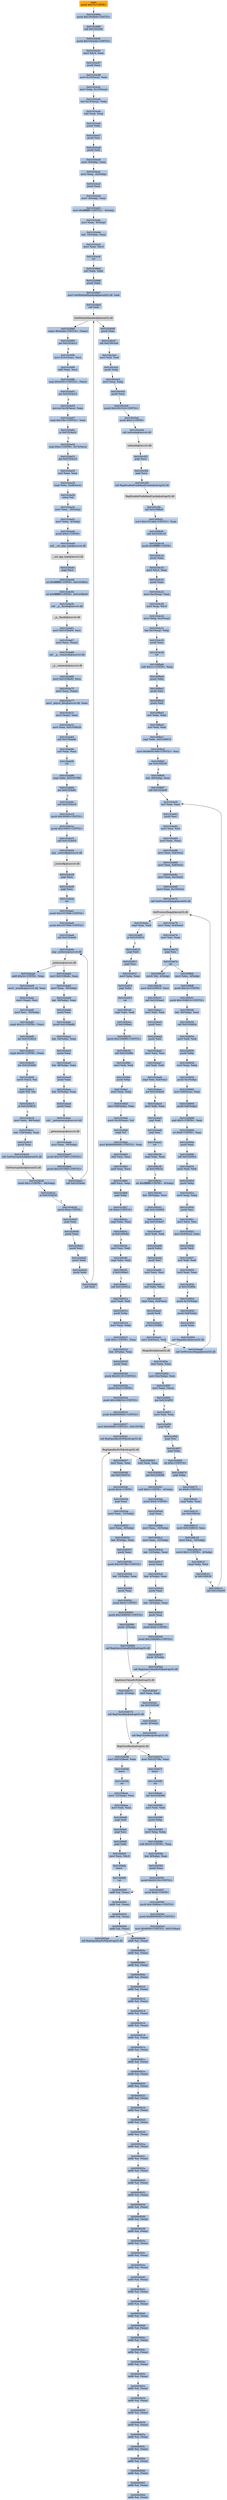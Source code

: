 digraph G {
node[shape=rectangle,style=filled,fillcolor=lightsteelblue,color=lightsteelblue]
bgcolor="transparent"
a0x010249d8pushl_0x70UINT8[label="start\npushl $0x70<UINT8>",color="lightgrey",fillcolor="orange"];
a0x010249dapushl_0x1005fe8UINT32[label="0x010249da\npushl $0x1005fe8<UINT32>"];
a0x010249dfcall_0x01024c8c[label="0x010249df\ncall 0x01024c8c"];
a0x01024c8cpushl_0x1024cdeUINT32[label="0x01024c8c\npushl $0x1024cde<UINT32>"];
a0x01024c91movl_fs_0_eax[label="0x01024c91\nmovl %fs:0, %eax"];
a0x01024c97pushl_eax[label="0x01024c97\npushl %eax"];
a0x01024c98movl_0x10esp__eax[label="0x01024c98\nmovl 0x10(%esp), %eax"];
a0x01024c9cmovl_ebp_0x10esp_[label="0x01024c9c\nmovl %ebp, 0x10(%esp)"];
a0x01024ca0leal_0x10esp__ebp[label="0x01024ca0\nleal 0x10(%esp), %ebp"];
a0x01024ca4subl_eax_esp[label="0x01024ca4\nsubl %eax, %esp"];
a0x01024ca6pushl_ebx[label="0x01024ca6\npushl %ebx"];
a0x01024ca7pushl_esi[label="0x01024ca7\npushl %esi"];
a0x01024ca8pushl_edi[label="0x01024ca8\npushl %edi"];
a0x01024ca9movl__8ebp__eax[label="0x01024ca9\nmovl -8(%ebp), %eax"];
a0x01024cacmovl_esp__24ebp_[label="0x01024cac\nmovl %esp, -24(%ebp)"];
a0x01024cafpushl_eax[label="0x01024caf\npushl %eax"];
a0x01024cb0movl__4ebp__eax[label="0x01024cb0\nmovl -4(%ebp), %eax"];
a0x01024cb3movl_0xffffffffUINT32__4ebp_[label="0x01024cb3\nmovl $0xffffffff<UINT32>, -4(%ebp)"];
a0x01024cbamovl_eax__8ebp_[label="0x01024cba\nmovl %eax, -8(%ebp)"];
a0x01024cbdleal__16ebp__eax[label="0x01024cbd\nleal -16(%ebp), %eax"];
a0x01024cc0movl_eax_fs_0[label="0x01024cc0\nmovl %eax, %fs:0"];
a0x01024cc6ret[label="0x01024cc6\nret"];
a0x010249e4xorl_ebx_ebx[label="0x010249e4\nxorl %ebx, %ebx"];
a0x010249e6pushl_ebx[label="0x010249e6\npushl %ebx"];
a0x010249e7movl_GetModuleHandleA_kernel32_dll_edi[label="0x010249e7\nmovl GetModuleHandleA@kernel32.dll, %edi"];
a0x010249edcall_edi[label="0x010249ed\ncall %edi"];
GetModuleHandleA_kernel32_dll[label="GetModuleHandleA@kernel32.dll",color="lightgrey",fillcolor="lightgrey"];
a0x010249efcmpw_0x5a4dUINT16_eax_[label="0x010249ef\ncmpw $0x5a4d<UINT16>, (%eax)"];
a0x010249f4jne_0x01024a15[label="0x010249f4\njne 0x01024a15"];
a0x010249f6movl_0x3ceax__ecx[label="0x010249f6\nmovl 0x3c(%eax), %ecx"];
a0x010249f9addl_eax_ecx[label="0x010249f9\naddl %eax, %ecx"];
a0x010249fbcmpl_0x4550UINT32_ecx_[label="0x010249fb\ncmpl $0x4550<UINT32>, (%ecx)"];
a0x01024a01jne_0x01024a15[label="0x01024a01\njne 0x01024a15"];
a0x01024a03movzwl_0x18ecx__eax[label="0x01024a03\nmovzwl 0x18(%ecx), %eax"];
a0x01024a07cmpl_0x10bUINT32_eax[label="0x01024a07\ncmpl $0x10b<UINT32>, %eax"];
a0x01024a0cje_0x01024a2d[label="0x01024a0c\nje 0x01024a2d"];
a0x01024a2dcmpl_0xeUINT8_0x74ecx_[label="0x01024a2d\ncmpl $0xe<UINT8>, 0x74(%ecx)"];
a0x01024a31jbe_0x01024a15[label="0x01024a31\njbe 0x01024a15"];
a0x01024a33xorl_eax_eax[label="0x01024a33\nxorl %eax, %eax"];
a0x01024a35cmpl_ebx_0xe8ecx_[label="0x01024a35\ncmpl %ebx, 0xe8(%ecx)"];
a0x01024a3bsetne_al[label="0x01024a3b\nsetne %al"];
a0x01024a3emovl_eax__28ebp_[label="0x01024a3e\nmovl %eax, -28(%ebp)"];
a0x01024a41movl_ebx__4ebp_[label="0x01024a41\nmovl %ebx, -4(%ebp)"];
a0x01024a44pushl_0x2UINT8[label="0x01024a44\npushl $0x2<UINT8>"];
a0x01024a46call___set_app_type_msvcrt_dll[label="0x01024a46\ncall __set_app_type@msvcrt.dll"];
a__set_app_type_msvcrt_dll[label="__set_app_type@msvcrt.dll",color="lightgrey",fillcolor="lightgrey"];
a0x01024a4cpopl_ecx[label="0x01024a4c\npopl %ecx"];
a0x01024a4dorl_0xffffffffUINT8_0x01038b2c[label="0x01024a4d\norl $0xffffffff<UINT8>, 0x01038b2c"];
a0x01024a54orl_0xffffffffUINT8_0x01038b30[label="0x01024a54\norl $0xffffffff<UINT8>, 0x01038b30"];
a0x01024a5bcall___p__fmode_msvcrt_dll[label="0x01024a5b\ncall __p__fmode@msvcrt.dll"];
a__p__fmode_msvcrt_dll[label="__p__fmode@msvcrt.dll",color="lightgrey",fillcolor="lightgrey"];
a0x01024a61movl_0x01038a94_ecx[label="0x01024a61\nmovl 0x01038a94, %ecx"];
a0x01024a67movl_ecx_eax_[label="0x01024a67\nmovl %ecx, (%eax)"];
a0x01024a69call___p__commode_msvcrt_dll[label="0x01024a69\ncall __p__commode@msvcrt.dll"];
a__p__commode_msvcrt_dll[label="__p__commode@msvcrt.dll",color="lightgrey",fillcolor="lightgrey"];
a0x01024a6fmovl_0x01038a90_ecx[label="0x01024a6f\nmovl 0x01038a90, %ecx"];
a0x01024a75movl_ecx_eax_[label="0x01024a75\nmovl %ecx, (%eax)"];
a0x01024a77movl__adjust_fdiv_msvcrt_dll_eax[label="0x01024a77\nmovl _adjust_fdiv@msvcrt.dll, %eax"];
a0x01024a7cmovl_eax__eax[label="0x01024a7c\nmovl (%eax), %eax"];
a0x01024a7emovl_eax_0x01038b28[label="0x01024a7e\nmovl %eax, 0x01038b28"];
a0x01024a83call_0x0100ab8e[label="0x01024a83\ncall 0x0100ab8e"];
a0x0100ab8exorl_eax_eax[label="0x0100ab8e\nxorl %eax, %eax"];
a0x0100ab90ret[label="0x0100ab90\nret"];
a0x01024a88cmpl_ebx_0x01037f80[label="0x01024a88\ncmpl %ebx, 0x01037f80"];
a0x01024a8ejne_0x01024a9c[label="0x01024a8e\njne 0x01024a9c"];
a0x01024a9ccall_0x01024e19[label="0x01024a9c\ncall 0x01024e19"];
a0x01024e19pushl_0x30000UINT32[label="0x01024e19\npushl $0x30000<UINT32>"];
a0x01024e1epushl_0x10000UINT32[label="0x01024e1e\npushl $0x10000<UINT32>"];
a0x01024e23call_0x01024e54[label="0x01024e23\ncall 0x01024e54"];
a0x01024e54jmp__controlfp_msvcrt_dll[label="0x01024e54\njmp _controlfp@msvcrt.dll"];
a_controlfp_msvcrt_dll[label="_controlfp@msvcrt.dll",color="lightgrey",fillcolor="lightgrey"];
a0x01024e28popl_ecx[label="0x01024e28\npopl %ecx"];
a0x01024e29popl_ecx[label="0x01024e29\npopl %ecx"];
a0x01024e2aret[label="0x01024e2a\nret"];
a0x01024aa1pushl_0x1037068UINT32[label="0x01024aa1\npushl $0x1037068<UINT32>"];
a0x01024aa6pushl_0x1037064UINT32[label="0x01024aa6\npushl $0x1037064<UINT32>"];
a0x01024aabcall_0x01024e0e[label="0x01024aab\ncall 0x01024e0e"];
a0x01024e0ejmp__initterm_msvcrt_dll[label="0x01024e0e\njmp _initterm@msvcrt.dll"];
a_initterm_msvcrt_dll[label="_initterm@msvcrt.dll",color="lightgrey",fillcolor="lightgrey"];
a0x01024ab0movl_0x01038a8c_eax[label="0x01024ab0\nmovl 0x01038a8c, %eax"];
a0x01024ab5movl_eax__36ebp_[label="0x01024ab5\nmovl %eax, -36(%ebp)"];
a0x01024ab8leal__36ebp__eax[label="0x01024ab8\nleal -36(%ebp), %eax"];
a0x01024abbpushl_eax[label="0x01024abb\npushl %eax"];
a0x01024abcpushl_0x01038a88[label="0x01024abc\npushl 0x01038a88"];
a0x01024ac2leal__44ebp__eax[label="0x01024ac2\nleal -44(%ebp), %eax"];
a0x01024ac5pushl_eax[label="0x01024ac5\npushl %eax"];
a0x01024ac6leal__48ebp__eax[label="0x01024ac6\nleal -48(%ebp), %eax"];
a0x01024ac9pushl_eax[label="0x01024ac9\npushl %eax"];
a0x01024acaleal__52ebp__eax[label="0x01024aca\nleal -52(%ebp), %eax"];
a0x01024acdpushl_eax[label="0x01024acd\npushl %eax"];
a0x01024acecall___getmainargs_msvcrt_dll[label="0x01024ace\ncall __getmainargs@msvcrt.dll"];
a__getmainargs_msvcrt_dll[label="__getmainargs@msvcrt.dll",color="lightgrey",fillcolor="lightgrey"];
a0x01024ad4movl_eax__56ebp_[label="0x01024ad4\nmovl %eax, -56(%ebp)"];
a0x01024ad7pushl_0x1037060UINT32[label="0x01024ad7\npushl $0x1037060<UINT32>"];
a0x01024adcpushl_0x1037000UINT32[label="0x01024adc\npushl $0x1037000<UINT32>"];
a0x01024ae1call_0x01024e0e[label="0x01024ae1\ncall 0x01024e0e"];
a0x01024ae6addl_0x24UINT8_esp[label="0x01024ae6\naddl $0x24<UINT8>, %esp"];
a0x01024ae9movl__acmdln_msvcrt_dll_eax[label="0x01024ae9\nmovl _acmdln@msvcrt.dll, %eax"];
a0x01024aeemovl_eax__esi[label="0x01024aee\nmovl (%eax), %esi"];
a0x01024af0movl_esi__32ebp_[label="0x01024af0\nmovl %esi, -32(%ebp)"];
a0x01024af3cmpb_0x22UINT8_esi_[label="0x01024af3\ncmpb $0x22<UINT8>, (%esi)"];
a0x01024af6jne_0x01024b32[label="0x01024af6\njne 0x01024b32"];
a0x01024b32cmpb_0x20UINT8_esi_[label="0x01024b32\ncmpb $0x20<UINT8>, (%esi)"];
a0x01024b35jbe_0x01024b0f[label="0x01024b35\njbe 0x01024b0f"];
a0x01024b0fmovb_esi__al[label="0x01024b0f\nmovb (%esi), %al"];
a0x01024b11cmpb_bl_al[label="0x01024b11\ncmpb %bl, %al"];
a0x01024b13je_0x01024b19[label="0x01024b13\nje 0x01024b19"];
a0x01024b19movl_ebx__84ebp_[label="0x01024b19\nmovl %ebx, -84(%ebp)"];
a0x01024b1cleal__128ebp__eax[label="0x01024b1c\nleal -128(%ebp), %eax"];
a0x01024b1fpushl_eax[label="0x01024b1f\npushl %eax"];
a0x01024b20call_GetStartupInfoA_kernel32_dll[label="0x01024b20\ncall GetStartupInfoA@kernel32.dll"];
GetStartupInfoA_kernel32_dll[label="GetStartupInfoA@kernel32.dll",color="lightgrey",fillcolor="lightgrey"];
a0x01024b26testb_0x1UINT8__84ebp_[label="0x01024b26\ntestb $0x1<UINT8>, -84(%ebp)"];
a0x01024b2aje_0x01024b3d[label="0x01024b2a\nje 0x01024b3d"];
a0x01024b3dpushl_0xaUINT8[label="0x01024b3d\npushl $0xa<UINT8>"];
a0x01024b3fpopl_eax[label="0x01024b3f\npopl %eax"];
a0x01024b40pushl_eax[label="0x01024b40\npushl %eax"];
a0x01024b41pushl_esi[label="0x01024b41\npushl %esi"];
a0x01024b42pushl_ebx[label="0x01024b42\npushl %ebx"];
a0x01024b43pushl_ebx[label="0x01024b43\npushl %ebx"];
a0x01024b44call_edi[label="0x01024b44\ncall %edi"];
a0x01024b46pushl_eax[label="0x01024b46\npushl %eax"];
a0x01024b47call_0x0100c5e0[label="0x01024b47\ncall 0x0100c5e0"];
a0x0100c5e0movl_edi_edi[label="0x0100c5e0\nmovl %edi, %edi"];
a0x0100c5e2pushl_ebp[label="0x0100c5e2\npushl %ebp"];
a0x0100c5e3movl_esp_ebp[label="0x0100c5e3\nmovl %esp, %ebp"];
a0x0100c5e5pushl_ecx[label="0x0100c5e5\npushl %ecx"];
a0x0100c5e6pushl_0x1001510UINT32[label="0x0100c5e6\npushl $0x1001510<UINT32>"];
a0x0100c5ebpushl_0x2UINT8[label="0x0100c5eb\npushl $0x2<UINT8>"];
a0x0100c5edcall_setlocale_msvcrt_dll[label="0x0100c5ed\ncall setlocale@msvcrt.dll"];
setlocale_msvcrt_dll[label="setlocale@msvcrt.dll",color="lightgrey",fillcolor="lightgrey"];
a0x0100c5f3popl_ecx[label="0x0100c5f3\npopl %ecx"];
a0x0100c5f4popl_ecx[label="0x0100c5f4\npopl %ecx"];
a0x0100c5f5call_RegDisablePredefinedCache_advapi32_dll[label="0x0100c5f5\ncall RegDisablePredefinedCache@advapi32.dll"];
RegDisablePredefinedCache_advapi32_dll[label="RegDisablePredefinedCache@advapi32.dll",color="lightgrey",fillcolor="lightgrey"];
a0x0100c5fbcall_0x0100fbd3[label="0x0100c5fb\ncall 0x0100fbd3"];
a0x0100fbd3movl_0x1031ab8UINT32_eax[label="0x0100fbd3\nmovl $0x1031ab8<UINT32>, %eax"];
a0x0100fbd8call_0x01024c18[label="0x0100fbd8\ncall 0x01024c18"];
a0x01024c18pushl_0xffffffffUINT8[label="0x01024c18\npushl $0xffffffff<UINT8>"];
a0x01024c1apushl_eax[label="0x01024c1a\npushl %eax"];
a0x01024c1bmovl_fs_0_eax[label="0x01024c1b\nmovl %fs:0, %eax"];
a0x01024c21pushl_eax[label="0x01024c21\npushl %eax"];
a0x01024c22movl_0xcesp__eax[label="0x01024c22\nmovl 0xc(%esp), %eax"];
a0x01024c26movl_esp_fs_0[label="0x01024c26\nmovl %esp, %fs:0"];
a0x01024c2dmovl_ebp_0xcesp_[label="0x01024c2d\nmovl %ebp, 0xc(%esp)"];
a0x01024c31leal_0xcesp__ebp[label="0x01024c31\nleal 0xc(%esp), %ebp"];
a0x01024c35pushl_eax[label="0x01024c35\npushl %eax"];
a0x01024c36ret[label="0x01024c36\nret"];
a0x0100fbddsubl_0x1cUINT8_esp[label="0x0100fbdd\nsubl $0x1c<UINT8>, %esp"];
a0x0100fbe0pushl_ebx[label="0x0100fbe0\npushl %ebx"];
a0x0100fbe1pushl_esi[label="0x0100fbe1\npushl %esi"];
a0x0100fbe2pushl_edi[label="0x0100fbe2\npushl %edi"];
a0x0100fbe3xorl_ebx_ebx[label="0x0100fbe3\nxorl %ebx, %ebx"];
a0x0100fbe5xorl_edi_edi[label="0x0100fbe5\nxorl %edi, %edi"];
a0x0100fbe7cmpl_ebx_0x01038910[label="0x0100fbe7\ncmpl %ebx, 0x01038910"];
a0x0100fbedmovl_0x80041006UINT32_esi[label="0x0100fbed\nmovl $0x80041006<UINT32>, %esi"];
a0x0100fbf2jne_0x0100fc50[label="0x0100fbf2\njne 0x0100fc50"];
a0x0100fbf4leal__40ebp__ecx[label="0x0100fbf4\nleal -40(%ebp), %ecx"];
a0x0100fbf7call_0x01024e5f[label="0x0100fbf7\ncall 0x01024e5f"];
a0x01024e5fxorl_eax_eax[label="0x01024e5f\nxorl %eax, %eax"];
a0x01024e61pushl_esi[label="0x01024e61\npushl %esi"];
a0x01024e62movl_ecx_esi[label="0x01024e62\nmovl %ecx, %esi"];
a0x01024e64movl_eax_esi_[label="0x01024e64\nmovl %eax, (%esi)"];
a0x01024e66movl_eax_0x4esi_[label="0x01024e66\nmovl %eax, 0x4(%esi)"];
a0x01024e69movl_eax_0x8esi_[label="0x01024e69\nmovl %eax, 0x8(%esi)"];
a0x01024e6cmovl_eax_0xcesi_[label="0x01024e6c\nmovl %eax, 0xc(%esi)"];
a0x01024e6fmovl_eax_0x10esi_[label="0x01024e6f\nmovl %eax, 0x10(%esi)"];
a0x01024e72call_GetProcessHeap_kernel32_dll[label="0x01024e72\ncall GetProcessHeap@kernel32.dll"];
GetProcessHeap_kernel32_dll[label="GetProcessHeap@kernel32.dll",color="lightgrey",fillcolor="lightgrey"];
a0x01024e78movl_eax_0x4esi_[label="0x01024e78\nmovl %eax, 0x4(%esi)"];
a0x01024e7bmovl_esi_eax[label="0x01024e7b\nmovl %esi, %eax"];
a0x01024e7dpopl_esi[label="0x01024e7d\npopl %esi"];
a0x01024e7eret[label="0x01024e7e\nret"];
a0x0100fbfcmovl_ebx__4ebp_[label="0x0100fbfc\nmovl %ebx, -4(%ebp)"];
a0x0100fbffpushl_0x14UINT8[label="0x0100fbff\npushl $0x14<UINT8>"];
a0x0100fc01pushl_0x1038910UINT32[label="0x0100fc01\npushl $0x1038910<UINT32>"];
a0x0100fc06leal__40ebp__ecx[label="0x0100fc06\nleal -40(%ebp), %ecx"];
a0x0100fc09call_0x0102665a[label="0x0100fc09\ncall 0x0102665a"];
a0x0102665amovl_edi_edi[label="0x0102665a\nmovl %edi, %edi"];
a0x0102665cpushl_ebp[label="0x0102665c\npushl %ebp"];
a0x0102665dmovl_esp_ebp[label="0x0102665d\nmovl %esp, %ebp"];
a0x0102665fpushl_0xcebp_[label="0x0102665f\npushl 0xc(%ebp)"];
a0x01026662movl_0x8ecx__eax[label="0x01026662\nmovl 0x8(%ecx), %eax"];
a0x01026665pushl_0x8ebp_[label="0x01026665\npushl 0x8(%ebp)"];
a0x01026668andl_0x5UINT8_eax[label="0x01026668\nandl $0x5<UINT8>, %eax"];
a0x0102666borl_0x8UINT8_eax[label="0x0102666b\norl $0x8<UINT8>, %eax"];
a0x0102666epushl_eax[label="0x0102666e\npushl %eax"];
a0x0102666fcall_0x01024f1b[label="0x0102666f\ncall 0x01024f1b"];
a0x01024f1bmovl_edi_edi[label="0x01024f1b\nmovl %edi, %edi"];
a0x01024f1dpushl_ebp[label="0x01024f1d\npushl %ebp"];
a0x01024f1emovl_esp_ebp[label="0x01024f1e\nmovl %esp, %ebp"];
a0x01024f20pushl_esi[label="0x01024f20\npushl %esi"];
a0x01024f21movl_ecx_esi[label="0x01024f21\nmovl %ecx, %esi"];
a0x01024f23movl_0x4esi__eax[label="0x01024f23\nmovl 0x4(%esi), %eax"];
a0x01024f26pushl_edi[label="0x01024f26\npushl %edi"];
a0x01024f27xorl_edi_edi[label="0x01024f27\nxorl %edi, %edi"];
a0x01024f29testl_eax_eax[label="0x01024f29\ntestl %eax, %eax"];
a0x01024f2bje_0x01024f4e[label="0x01024f2b\nje 0x01024f4e"];
a0x01024f2dpushl_0x10ebp_[label="0x01024f2d\npushl 0x10(%ebp)"];
a0x01024f30pushl_0x8ebp_[label="0x01024f30\npushl 0x8(%ebp)"];
a0x01024f33pushl_eax[label="0x01024f33\npushl %eax"];
a0x01024f34call_HeapAlloc_kernel32_dll[label="0x01024f34\ncall HeapAlloc@kernel32.dll"];
HeapAlloc_kernel32_dll[label="HeapAlloc@kernel32.dll",color="lightgrey",fillcolor="lightgrey"];
a0x01024f3atestl_eax_eax[label="0x01024f3a\ntestl %eax, %eax"];
a0x01024f3cmovl_0xcebp__ecx[label="0x01024f3c\nmovl 0xc(%ebp), %ecx"];
a0x01024f3fmovl_eax_ecx_[label="0x01024f3f\nmovl %eax, (%ecx)"];
a0x01024f41jne_0x01024f53[label="0x01024f41\njne 0x01024f53"];
a0x01024f53movl_edi_eax[label="0x01024f53\nmovl %edi, %eax"];
a0x01024f55popl_edi[label="0x01024f55\npopl %edi"];
a0x01024f56popl_esi[label="0x01024f56\npopl %esi"];
a0x01024f57popl_ebp[label="0x01024f57\npopl %ebp"];
a0x01024f58ret_0xcUINT16[label="0x01024f58\nret $0xc<UINT16>"];
a0x01026674popl_ebp[label="0x01026674\npopl %ebp"];
a0x01026675ret_0x8UINT16[label="0x01026675\nret $0x8<UINT16>"];
a0x0100fc0ecmpl_ebx_eax[label="0x0100fc0e\ncmpl %ebx, %eax"];
a0x0100fc10jne_0x0100fc3a[label="0x0100fc10\njne 0x0100fc3a"];
a0x0100fc12movl_0x01038910_ecx[label="0x0100fc12\nmovl 0x01038910, %ecx"];
a0x0100fc18movl_ecx__16ebp_[label="0x0100fc18\nmovl %ecx, -16(%ebp)"];
a0x0100fc1bmovb_0x1UINT8__4ebp_[label="0x0100fc1b\nmovb $0x1<UINT8>, -4(%ebp)"];
a0x0100fc1fcmpl_ebx_ecx[label="0x0100fc1f\ncmpl %ebx, %ecx"];
a0x0100fc21je_0x0100fc28[label="0x0100fc21\nje 0x0100fc28"];
a0x0100fc23call_0x01024e5f[label="0x0100fc23\ncall 0x01024e5f"];
a0x0100fc28movb_bl__4ebp_[label="0x0100fc28\nmovb %bl, -4(%ebp)"];
a0x0100fc2bmovl_0x01038910_ecx[label="0x0100fc2b\nmovl 0x01038910, %ecx"];
a0x0100fc31call_0x01024ea1[label="0x0100fc31\ncall 0x01024ea1"];
a0x01024ea1movl_edi_edi[label="0x01024ea1\nmovl %edi, %edi"];
a0x01024ea3pushl_esi[label="0x01024ea3\npushl %esi"];
a0x01024ea4pushl_edi[label="0x01024ea4\npushl %edi"];
a0x01024ea5movl_ecx_esi[label="0x01024ea5\nmovl %ecx, %esi"];
a0x01024ea7xorl_edi_edi[label="0x01024ea7\nxorl %edi, %edi"];
a0x01024ea9cmpl_edi_0x4esi_[label="0x01024ea9\ncmpl %edi, 0x4(%esi)"];
a0x01024eacjne_0x01024ecd[label="0x01024eac\njne 0x01024ecd"];
a0x01024ecdmovl_edi_eax[label="0x01024ecd\nmovl %edi, %eax"];
a0x01024ecfpopl_edi[label="0x01024ecf\npopl %edi"];
a0x01024ed0popl_esi[label="0x01024ed0\npopl %esi"];
a0x01024ed1ret[label="0x01024ed1\nret"];
a0x0100fc36cmpl_ebx_eax[label="0x0100fc36\ncmpl %ebx, %eax"];
a0x0100fc38je_0x0100fc3c[label="0x0100fc38\nje 0x0100fc3c"];
a0x0100fc3corl_0xffffffffUINT8__4ebp_[label="0x0100fc3c\norl $0xffffffff<UINT8>, -4(%ebp)"];
a0x0100fc40leal__40ebp__ecx[label="0x0100fc40\nleal -40(%ebp), %ecx"];
a0x0100fc43call_0x01026650[label="0x0100fc43\ncall 0x01026650"];
a0x01026650jmp_0x01024ed7[label="0x01026650\njmp 0x01024ed7"];
a0x01024ed7movl_edi_edi[label="0x01024ed7\nmovl %edi, %edi"];
a0x01024ed9pushl_ebx[label="0x01024ed9\npushl %ebx"];
a0x01024edapushl_esi[label="0x01024eda\npushl %esi"];
a0x01024edbmovl_ecx_esi[label="0x01024edb\nmovl %ecx, %esi"];
a0x01024eddxorl_ebx_ebx[label="0x01024edd\nxorl %ebx, %ebx"];
a0x01024edfcmpl_ebx_0x4esi_[label="0x01024edf\ncmpl %ebx, 0x4(%esi)"];
a0x01024ee2pushl_edi[label="0x01024ee2\npushl %edi"];
a0x01024ee3je_0x01024f0b[label="0x01024ee3\nje 0x01024f0b"];
a0x01024ee5movl_0x4esi__edi[label="0x01024ee5\nmovl 0x4(%esi), %edi"];
a0x01024ee8call_GetProcessHeap_kernel32_dll[label="0x01024ee8\ncall GetProcessHeap@kernel32.dll"];
a0x01024eeecmpl_eax_edi[label="0x01024eee\ncmpl %eax, %edi"];
a0x01024ef0je_0x01024f10[label="0x01024ef0\nje 0x01024f10"];
a0x01024f10popl_edi[label="0x01024f10\npopl %edi"];
a0x01024f11popl_esi[label="0x01024f11\npopl %esi"];
a0x01024f12movl_ebx_eax[label="0x01024f12\nmovl %ebx, %eax"];
a0x01024f14popl_ebx[label="0x01024f14\npopl %ebx"];
a0x01024f15ret[label="0x01024f15\nret"];
a0x0100fc48cmpl_ebx_edi[label="0x0100fc48\ncmpl %ebx, %edi"];
a0x0100fc4ajl_0x0100fee1[label="0x0100fc4a\njl 0x0100fee1"];
a0x0100fc50pushl_0x10389f0UINT32[label="0x0100fc50\npushl $0x10389f0<UINT32>"];
a0x0100fc55call_0x01024f9e[label="0x0100fc55\ncall 0x01024f9e"];
a0x01024f9emovl_edi_edi[label="0x01024f9e\nmovl %edi, %edi"];
a0x01024fa0pushl_ebp[label="0x01024fa0\npushl %ebp"];
a0x01024fa1movl_esp_ebp[label="0x01024fa1\nmovl %esp, %ebp"];
a0x01024fa3movl_0x8ebp__eax[label="0x01024fa3\nmovl 0x8(%ebp), %eax"];
a0x01024fa6movb_0x18eax__cl[label="0x01024fa6\nmovb 0x18(%eax), %cl"];
a0x01024fa9negb_cl[label="0x01024fa9\nnegb %cl"];
a0x01024fabmovl_0x80000000UINT32_eax[label="0x01024fab\nmovl $0x80000000<UINT32>, %eax"];
a0x01024fb0sbbl_ecx_ecx[label="0x01024fb0\nsbbl %ecx, %ecx"];
a0x01024fb2andl_eax_ecx[label="0x01024fb2\nandl %eax, %ecx"];
a0x01024fb4addl_ecx_eax[label="0x01024fb4\naddl %ecx, %eax"];
a0x01024fb6popl_ebp[label="0x01024fb6\npopl %ebp"];
a0x01024fb7ret_0x4UINT16[label="0x01024fb7\nret $0x4<UINT16>"];
a0x0100fc5acmpl_ebx_eax[label="0x0100fc5a\ncmpl %ebx, %eax"];
a0x0100fc5cje_0x0100fc60[label="0x0100fc5c\nje 0x0100fc60"];
a0x0100fc5emovl_esi_edi[label="0x0100fc5e\nmovl %esi, %edi"];
a0x0100fc60cmpl_ebx_edi[label="0x0100fc60\ncmpl %ebx, %edi"];
a0x0100fc62jl_0x0100fee1[label="0x0100fc62\njl 0x0100fee1"];
a0x0100fee1call_0x0102651a[label="0x0100fee1\ncall 0x0102651a"];
a0x0102651amovl_edi_edi[label="0x0102651a\nmovl %edi, %edi"];
a0x0102651cpushl_ebp[label="0x0102651c\npushl %ebp"];
a0x0102651dmovl_esp_ebp[label="0x0102651d\nmovl %esp, %ebp"];
a0x0102651fsubl_0xcUINT8_esp[label="0x0102651f\nsubl $0xc<UINT8>, %esp"];
a0x01026522leal__4ebp__eax[label="0x01026522\nleal -4(%ebp), %eax"];
a0x01026525pushl_eax[label="0x01026525\npushl %eax"];
a0x01026526pushl_0x20119UINT32[label="0x01026526\npushl $0x20119<UINT32>"];
a0x0102652bpushl_0x0UINT8[label="0x0102652b\npushl $0x0<UINT8>"];
a0x0102652dpushl_0x1006014UINT32[label="0x0102652d\npushl $0x1006014<UINT32>"];
a0x01026532pushl_0x80000002UINT32[label="0x01026532\npushl $0x80000002<UINT32>"];
a0x01026537movl_0x40000UINT32_0x01037f8c[label="0x01026537\nmovl $0x40000<UINT32>, 0x01037f8c"];
a0x01026541call_RegOpenKeyExW_advapi32_dll[label="0x01026541\ncall RegOpenKeyExW@advapi32.dll"];
RegOpenKeyExW_advapi32_dll[label="RegOpenKeyExW@advapi32.dll",color="lightgrey",fillcolor="lightgrey"];
a0x01026547testl_eax_eax[label="0x01026547\ntestl %eax, %eax"];
a0x01026549jne_0x0102657a[label="0x01026549\njne 0x0102657a"];
a0x0102654bpushl_0x4UINT8[label="0x0102654b\npushl $0x4<UINT8>"];
a0x0102654dpopl_eax[label="0x0102654d\npopl %eax"];
a0x0102654emovl_eax__12ebp_[label="0x0102654e\nmovl %eax, -12(%ebp)"];
a0x01026551movl_eax__8ebp_[label="0x01026551\nmovl %eax, -8(%ebp)"];
a0x01026554leal__8ebp__eax[label="0x01026554\nleal -8(%ebp), %eax"];
a0x01026557pushl_eax[label="0x01026557\npushl %eax"];
a0x01026558pushl_0x1037f8cUINT32[label="0x01026558\npushl $0x1037f8c<UINT32>"];
a0x0102655dleal__12ebp__eax[label="0x0102655d\nleal -12(%ebp), %eax"];
a0x01026560pushl_eax[label="0x01026560\npushl %eax"];
a0x01026561pushl_0x0UINT8[label="0x01026561\npushl $0x0<UINT8>"];
a0x01026563pushl_0x1006050UINT32[label="0x01026563\npushl $0x1006050<UINT32>"];
a0x01026568pushl__4ebp_[label="0x01026568\npushl -4(%ebp)"];
a0x0102656bcall_RegQueryValueExW_advapi32_dll[label="0x0102656b\ncall RegQueryValueExW@advapi32.dll"];
RegQueryValueExW_advapi32_dll[label="RegQueryValueExW@advapi32.dll",color="lightgrey",fillcolor="lightgrey"];
a0x01026571pushl__4ebp_[label="0x01026571\npushl -4(%ebp)"];
a0x01026574call_RegCloseKey_advapi32_dll[label="0x01026574\ncall RegCloseKey@advapi32.dll"];
RegCloseKey_advapi32_dll[label="RegCloseKey@advapi32.dll",color="lightgrey",fillcolor="lightgrey"];
a0x0102657amovl_0x01037f8c_eax[label="0x0102657a\nmovl 0x01037f8c, %eax"];
a0x0102657fleave_[label="0x0102657f\nleave "];
a0x01026580ret[label="0x01026580\nret"];
a0x0100fee6call_0x01026586[label="0x0100fee6\ncall 0x01026586"];
a0x01026586movl_edi_edi[label="0x01026586\nmovl %edi, %edi"];
a0x01026588pushl_ebp[label="0x01026588\npushl %ebp"];
a0x01026589movl_esp_ebp[label="0x01026589\nmovl %esp, %ebp"];
a0x0102658bsubl_0x10UINT8_esp[label="0x0102658b\nsubl $0x10<UINT8>, %esp"];
a0x0102658eleal__8ebp__eax[label="0x0102658e\nleal -8(%ebp), %eax"];
a0x01026591pushl_eax[label="0x01026591\npushl %eax"];
a0x01026592pushl_0x20119UINT32[label="0x01026592\npushl $0x20119<UINT32>"];
a0x01026597pushl_0x0UINT8[label="0x01026597\npushl $0x0<UINT8>"];
a0x01026599pushl_0x10060acUINT32[label="0x01026599\npushl $0x10060ac<UINT32>"];
a0x0102659epushl_0x80000002UINT32[label="0x0102659e\npushl $0x80000002<UINT32>"];
a0x010265a3movl_0x8000UINT32_0x01038ae4[label="0x010265a3\nmovl $0x8000<UINT32>, 0x01038ae4"];
a0x010265adcall_RegOpenKeyExW_advapi32_dll[label="0x010265ad\ncall RegOpenKeyExW@advapi32.dll"];
a0x010265b3testl_eax_eax[label="0x010265b3\ntestl %eax, %eax"];
a0x010265b5jne_0x010265f8[label="0x010265b5\njne 0x010265f8"];
a0x010265b7andl_0x0UINT8__4ebp_[label="0x010265b7\nandl $0x0<UINT8>, -4(%ebp)"];
a0x010265bbpushl_0x4UINT8[label="0x010265bb\npushl $0x4<UINT8>"];
a0x010265bdpopl_eax[label="0x010265bd\npopl %eax"];
a0x010265bemovl_eax__16ebp_[label="0x010265be\nmovl %eax, -16(%ebp)"];
a0x010265c1movl_eax__12ebp_[label="0x010265c1\nmovl %eax, -12(%ebp)"];
a0x010265c4leal__12ebp__eax[label="0x010265c4\nleal -12(%ebp), %eax"];
a0x010265c7pushl_eax[label="0x010265c7\npushl %eax"];
a0x010265c8leal__4ebp__eax[label="0x010265c8\nleal -4(%ebp), %eax"];
a0x010265cbpushl_eax[label="0x010265cb\npushl %eax"];
a0x010265ccleal__16ebp__eax[label="0x010265cc\nleal -16(%ebp), %eax"];
a0x010265cfpushl_eax[label="0x010265cf\npushl %eax"];
a0x010265d0pushl_0x0UINT8[label="0x010265d0\npushl $0x0<UINT8>"];
a0x010265d2pushl_0x1006084UINT32[label="0x010265d2\npushl $0x1006084<UINT32>"];
a0x010265d7pushl__8ebp_[label="0x010265d7\npushl -8(%ebp)"];
a0x010265dacall_RegQueryValueExW_advapi32_dll[label="0x010265da\ncall RegQueryValueExW@advapi32.dll"];
a0x010265e0testl_eax_eax[label="0x010265e0\ntestl %eax, %eax"];
a0x010265e2jne_0x010265ef[label="0x010265e2\njne 0x010265ef"];
a0x010265efpushl__8ebp_[label="0x010265ef\npushl -8(%ebp)"];
a0x010265f2call_RegCloseKey_advapi32_dll[label="0x010265f2\ncall RegCloseKey@advapi32.dll"];
a0x010265f8movl_0x01038ae4_eax[label="0x010265f8\nmovl 0x01038ae4, %eax"];
a0x010265fdleave_[label="0x010265fd\nleave "];
a0x010265feret[label="0x010265fe\nret"];
a0x0100feebmovl__12ebp__ecx[label="0x0100feeb\nmovl -12(%ebp), %ecx"];
a0x0100feeemovl_edi_eax[label="0x0100feee\nmovl %edi, %eax"];
a0x0100fef0popl_edi[label="0x0100fef0\npopl %edi"];
a0x0100fef1popl_esi[label="0x0100fef1\npopl %esi"];
a0x0100fef2popl_ebx[label="0x0100fef2\npopl %ebx"];
a0x0100fef3movl_ecx_fs_0[label="0x0100fef3\nmovl %ecx, %fs:0"];
a0x0100fefaleave_[label="0x0100fefa\nleave "];
a0x0100fefbret[label="0x0100fefb\nret"];
a0x00000000addb_al_eax_[label="0x00000000\naddb %al, (%eax)"];
a0x00000002addb_al_eax_[label="0x00000002\naddb %al, (%eax)"];
a0x00000004addb_al_eax_[label="0x00000004\naddb %al, (%eax)"];
a0x00000006addb_al_eax_[label="0x00000006\naddb %al, (%eax)"];
a0x00000008addb_al_eax_[label="0x00000008\naddb %al, (%eax)"];
a0x0000000aaddb_al_eax_[label="0x0000000a\naddb %al, (%eax)"];
a0x0000000caddb_al_eax_[label="0x0000000c\naddb %al, (%eax)"];
a0x0000000eaddb_al_eax_[label="0x0000000e\naddb %al, (%eax)"];
a0x00000010addb_al_eax_[label="0x00000010\naddb %al, (%eax)"];
a0x00000012addb_al_eax_[label="0x00000012\naddb %al, (%eax)"];
a0x00000014addb_al_eax_[label="0x00000014\naddb %al, (%eax)"];
a0x00000016addb_al_eax_[label="0x00000016\naddb %al, (%eax)"];
a0x00000018addb_al_eax_[label="0x00000018\naddb %al, (%eax)"];
a0x0000001aaddb_al_eax_[label="0x0000001a\naddb %al, (%eax)"];
a0x0000001caddb_al_eax_[label="0x0000001c\naddb %al, (%eax)"];
a0x0000001eaddb_al_eax_[label="0x0000001e\naddb %al, (%eax)"];
a0x00000020addb_al_eax_[label="0x00000020\naddb %al, (%eax)"];
a0x00000022addb_al_eax_[label="0x00000022\naddb %al, (%eax)"];
a0x00000024addb_al_eax_[label="0x00000024\naddb %al, (%eax)"];
a0x00000026addb_al_eax_[label="0x00000026\naddb %al, (%eax)"];
a0x00000028addb_al_eax_[label="0x00000028\naddb %al, (%eax)"];
a0x0000002aaddb_al_eax_[label="0x0000002a\naddb %al, (%eax)"];
a0x0000002caddb_al_eax_[label="0x0000002c\naddb %al, (%eax)"];
a0x0000002eaddb_al_eax_[label="0x0000002e\naddb %al, (%eax)"];
a0x00000030addb_al_eax_[label="0x00000030\naddb %al, (%eax)"];
a0x00000032addb_al_eax_[label="0x00000032\naddb %al, (%eax)"];
a0x00000034addb_al_eax_[label="0x00000034\naddb %al, (%eax)"];
a0x00000036addb_al_eax_[label="0x00000036\naddb %al, (%eax)"];
a0x00000038addb_al_eax_[label="0x00000038\naddb %al, (%eax)"];
a0x0000003aaddb_al_eax_[label="0x0000003a\naddb %al, (%eax)"];
a0x0000003caddb_al_eax_[label="0x0000003c\naddb %al, (%eax)"];
a0x0000003eaddb_al_eax_[label="0x0000003e\naddb %al, (%eax)"];
a0x00000040addb_al_eax_[label="0x00000040\naddb %al, (%eax)"];
a0x00000042addb_al_eax_[label="0x00000042\naddb %al, (%eax)"];
a0x00000044addb_al_eax_[label="0x00000044\naddb %al, (%eax)"];
a0x00000046addb_al_eax_[label="0x00000046\naddb %al, (%eax)"];
a0x00000048addb_al_eax_[label="0x00000048\naddb %al, (%eax)"];
a0x0000004aaddb_al_eax_[label="0x0000004a\naddb %al, (%eax)"];
a0x0000004caddb_al_eax_[label="0x0000004c\naddb %al, (%eax)"];
a0x0000004eaddb_al_eax_[label="0x0000004e\naddb %al, (%eax)"];
a0x00000050addb_al_eax_[label="0x00000050\naddb %al, (%eax)"];
a0x00000052addb_al_eax_[label="0x00000052\naddb %al, (%eax)"];
a0x00000054addb_al_eax_[label="0x00000054\naddb %al, (%eax)"];
a0x00000056addb_al_eax_[label="0x00000056\naddb %al, (%eax)"];
a0x00000058addb_al_eax_[label="0x00000058\naddb %al, (%eax)"];
a0x0000005aaddb_al_eax_[label="0x0000005a\naddb %al, (%eax)"];
a0x0000005caddb_al_eax_[label="0x0000005c\naddb %al, (%eax)"];
a0x0000005eaddb_al_eax_[label="0x0000005e\naddb %al, (%eax)"];
a0x00000060addb_al_eax_[label="0x00000060\naddb %al, (%eax)"];
a0x00000062addb_al_eax_[label="0x00000062\naddb %al, (%eax)"];
a0x00000064addb_al_eax_[label="0x00000064\naddb %al, (%eax)"];
a0x010249d8pushl_0x70UINT8 -> a0x010249dapushl_0x1005fe8UINT32 [color="#000000"];
a0x010249dapushl_0x1005fe8UINT32 -> a0x010249dfcall_0x01024c8c [color="#000000"];
a0x010249dfcall_0x01024c8c -> a0x01024c8cpushl_0x1024cdeUINT32 [color="#000000"];
a0x01024c8cpushl_0x1024cdeUINT32 -> a0x01024c91movl_fs_0_eax [color="#000000"];
a0x01024c91movl_fs_0_eax -> a0x01024c97pushl_eax [color="#000000"];
a0x01024c97pushl_eax -> a0x01024c98movl_0x10esp__eax [color="#000000"];
a0x01024c98movl_0x10esp__eax -> a0x01024c9cmovl_ebp_0x10esp_ [color="#000000"];
a0x01024c9cmovl_ebp_0x10esp_ -> a0x01024ca0leal_0x10esp__ebp [color="#000000"];
a0x01024ca0leal_0x10esp__ebp -> a0x01024ca4subl_eax_esp [color="#000000"];
a0x01024ca4subl_eax_esp -> a0x01024ca6pushl_ebx [color="#000000"];
a0x01024ca6pushl_ebx -> a0x01024ca7pushl_esi [color="#000000"];
a0x01024ca7pushl_esi -> a0x01024ca8pushl_edi [color="#000000"];
a0x01024ca8pushl_edi -> a0x01024ca9movl__8ebp__eax [color="#000000"];
a0x01024ca9movl__8ebp__eax -> a0x01024cacmovl_esp__24ebp_ [color="#000000"];
a0x01024cacmovl_esp__24ebp_ -> a0x01024cafpushl_eax [color="#000000"];
a0x01024cafpushl_eax -> a0x01024cb0movl__4ebp__eax [color="#000000"];
a0x01024cb0movl__4ebp__eax -> a0x01024cb3movl_0xffffffffUINT32__4ebp_ [color="#000000"];
a0x01024cb3movl_0xffffffffUINT32__4ebp_ -> a0x01024cbamovl_eax__8ebp_ [color="#000000"];
a0x01024cbamovl_eax__8ebp_ -> a0x01024cbdleal__16ebp__eax [color="#000000"];
a0x01024cbdleal__16ebp__eax -> a0x01024cc0movl_eax_fs_0 [color="#000000"];
a0x01024cc0movl_eax_fs_0 -> a0x01024cc6ret [color="#000000"];
a0x01024cc6ret -> a0x010249e4xorl_ebx_ebx [color="#000000"];
a0x010249e4xorl_ebx_ebx -> a0x010249e6pushl_ebx [color="#000000"];
a0x010249e6pushl_ebx -> a0x010249e7movl_GetModuleHandleA_kernel32_dll_edi [color="#000000"];
a0x010249e7movl_GetModuleHandleA_kernel32_dll_edi -> a0x010249edcall_edi [color="#000000"];
a0x010249edcall_edi -> GetModuleHandleA_kernel32_dll [color="#000000"];
GetModuleHandleA_kernel32_dll -> a0x010249efcmpw_0x5a4dUINT16_eax_ [color="#000000"];
a0x010249efcmpw_0x5a4dUINT16_eax_ -> a0x010249f4jne_0x01024a15 [color="#000000"];
a0x010249f4jne_0x01024a15 -> a0x010249f6movl_0x3ceax__ecx [color="#000000",label="F"];
a0x010249f6movl_0x3ceax__ecx -> a0x010249f9addl_eax_ecx [color="#000000"];
a0x010249f9addl_eax_ecx -> a0x010249fbcmpl_0x4550UINT32_ecx_ [color="#000000"];
a0x010249fbcmpl_0x4550UINT32_ecx_ -> a0x01024a01jne_0x01024a15 [color="#000000"];
a0x01024a01jne_0x01024a15 -> a0x01024a03movzwl_0x18ecx__eax [color="#000000",label="F"];
a0x01024a03movzwl_0x18ecx__eax -> a0x01024a07cmpl_0x10bUINT32_eax [color="#000000"];
a0x01024a07cmpl_0x10bUINT32_eax -> a0x01024a0cje_0x01024a2d [color="#000000"];
a0x01024a0cje_0x01024a2d -> a0x01024a2dcmpl_0xeUINT8_0x74ecx_ [color="#000000",label="T"];
a0x01024a2dcmpl_0xeUINT8_0x74ecx_ -> a0x01024a31jbe_0x01024a15 [color="#000000"];
a0x01024a31jbe_0x01024a15 -> a0x01024a33xorl_eax_eax [color="#000000",label="F"];
a0x01024a33xorl_eax_eax -> a0x01024a35cmpl_ebx_0xe8ecx_ [color="#000000"];
a0x01024a35cmpl_ebx_0xe8ecx_ -> a0x01024a3bsetne_al [color="#000000"];
a0x01024a3bsetne_al -> a0x01024a3emovl_eax__28ebp_ [color="#000000"];
a0x01024a3emovl_eax__28ebp_ -> a0x01024a41movl_ebx__4ebp_ [color="#000000"];
a0x01024a41movl_ebx__4ebp_ -> a0x01024a44pushl_0x2UINT8 [color="#000000"];
a0x01024a44pushl_0x2UINT8 -> a0x01024a46call___set_app_type_msvcrt_dll [color="#000000"];
a0x01024a46call___set_app_type_msvcrt_dll -> a__set_app_type_msvcrt_dll [color="#000000"];
a__set_app_type_msvcrt_dll -> a0x01024a4cpopl_ecx [color="#000000"];
a0x01024a4cpopl_ecx -> a0x01024a4dorl_0xffffffffUINT8_0x01038b2c [color="#000000"];
a0x01024a4dorl_0xffffffffUINT8_0x01038b2c -> a0x01024a54orl_0xffffffffUINT8_0x01038b30 [color="#000000"];
a0x01024a54orl_0xffffffffUINT8_0x01038b30 -> a0x01024a5bcall___p__fmode_msvcrt_dll [color="#000000"];
a0x01024a5bcall___p__fmode_msvcrt_dll -> a__p__fmode_msvcrt_dll [color="#000000"];
a__p__fmode_msvcrt_dll -> a0x01024a61movl_0x01038a94_ecx [color="#000000"];
a0x01024a61movl_0x01038a94_ecx -> a0x01024a67movl_ecx_eax_ [color="#000000"];
a0x01024a67movl_ecx_eax_ -> a0x01024a69call___p__commode_msvcrt_dll [color="#000000"];
a0x01024a69call___p__commode_msvcrt_dll -> a__p__commode_msvcrt_dll [color="#000000"];
a__p__commode_msvcrt_dll -> a0x01024a6fmovl_0x01038a90_ecx [color="#000000"];
a0x01024a6fmovl_0x01038a90_ecx -> a0x01024a75movl_ecx_eax_ [color="#000000"];
a0x01024a75movl_ecx_eax_ -> a0x01024a77movl__adjust_fdiv_msvcrt_dll_eax [color="#000000"];
a0x01024a77movl__adjust_fdiv_msvcrt_dll_eax -> a0x01024a7cmovl_eax__eax [color="#000000"];
a0x01024a7cmovl_eax__eax -> a0x01024a7emovl_eax_0x01038b28 [color="#000000"];
a0x01024a7emovl_eax_0x01038b28 -> a0x01024a83call_0x0100ab8e [color="#000000"];
a0x01024a83call_0x0100ab8e -> a0x0100ab8exorl_eax_eax [color="#000000"];
a0x0100ab8exorl_eax_eax -> a0x0100ab90ret [color="#000000"];
a0x0100ab90ret -> a0x01024a88cmpl_ebx_0x01037f80 [color="#000000"];
a0x01024a88cmpl_ebx_0x01037f80 -> a0x01024a8ejne_0x01024a9c [color="#000000"];
a0x01024a8ejne_0x01024a9c -> a0x01024a9ccall_0x01024e19 [color="#000000",label="T"];
a0x01024a9ccall_0x01024e19 -> a0x01024e19pushl_0x30000UINT32 [color="#000000"];
a0x01024e19pushl_0x30000UINT32 -> a0x01024e1epushl_0x10000UINT32 [color="#000000"];
a0x01024e1epushl_0x10000UINT32 -> a0x01024e23call_0x01024e54 [color="#000000"];
a0x01024e23call_0x01024e54 -> a0x01024e54jmp__controlfp_msvcrt_dll [color="#000000"];
a0x01024e54jmp__controlfp_msvcrt_dll -> a_controlfp_msvcrt_dll [color="#000000"];
a_controlfp_msvcrt_dll -> a0x01024e28popl_ecx [color="#000000"];
a0x01024e28popl_ecx -> a0x01024e29popl_ecx [color="#000000"];
a0x01024e29popl_ecx -> a0x01024e2aret [color="#000000"];
a0x01024e2aret -> a0x01024aa1pushl_0x1037068UINT32 [color="#000000"];
a0x01024aa1pushl_0x1037068UINT32 -> a0x01024aa6pushl_0x1037064UINT32 [color="#000000"];
a0x01024aa6pushl_0x1037064UINT32 -> a0x01024aabcall_0x01024e0e [color="#000000"];
a0x01024aabcall_0x01024e0e -> a0x01024e0ejmp__initterm_msvcrt_dll [color="#000000"];
a0x01024e0ejmp__initterm_msvcrt_dll -> a_initterm_msvcrt_dll [color="#000000"];
a_initterm_msvcrt_dll -> a0x01024ab0movl_0x01038a8c_eax [color="#000000"];
a0x01024ab0movl_0x01038a8c_eax -> a0x01024ab5movl_eax__36ebp_ [color="#000000"];
a0x01024ab5movl_eax__36ebp_ -> a0x01024ab8leal__36ebp__eax [color="#000000"];
a0x01024ab8leal__36ebp__eax -> a0x01024abbpushl_eax [color="#000000"];
a0x01024abbpushl_eax -> a0x01024abcpushl_0x01038a88 [color="#000000"];
a0x01024abcpushl_0x01038a88 -> a0x01024ac2leal__44ebp__eax [color="#000000"];
a0x01024ac2leal__44ebp__eax -> a0x01024ac5pushl_eax [color="#000000"];
a0x01024ac5pushl_eax -> a0x01024ac6leal__48ebp__eax [color="#000000"];
a0x01024ac6leal__48ebp__eax -> a0x01024ac9pushl_eax [color="#000000"];
a0x01024ac9pushl_eax -> a0x01024acaleal__52ebp__eax [color="#000000"];
a0x01024acaleal__52ebp__eax -> a0x01024acdpushl_eax [color="#000000"];
a0x01024acdpushl_eax -> a0x01024acecall___getmainargs_msvcrt_dll [color="#000000"];
a0x01024acecall___getmainargs_msvcrt_dll -> a__getmainargs_msvcrt_dll [color="#000000"];
a__getmainargs_msvcrt_dll -> a0x01024ad4movl_eax__56ebp_ [color="#000000"];
a0x01024ad4movl_eax__56ebp_ -> a0x01024ad7pushl_0x1037060UINT32 [color="#000000"];
a0x01024ad7pushl_0x1037060UINT32 -> a0x01024adcpushl_0x1037000UINT32 [color="#000000"];
a0x01024adcpushl_0x1037000UINT32 -> a0x01024ae1call_0x01024e0e [color="#000000"];
a0x01024ae1call_0x01024e0e -> a0x01024e0ejmp__initterm_msvcrt_dll [color="#000000"];
a_initterm_msvcrt_dll -> a0x01024ae6addl_0x24UINT8_esp [color="#000000"];
a0x01024ae6addl_0x24UINT8_esp -> a0x01024ae9movl__acmdln_msvcrt_dll_eax [color="#000000"];
a0x01024ae9movl__acmdln_msvcrt_dll_eax -> a0x01024aeemovl_eax__esi [color="#000000"];
a0x01024aeemovl_eax__esi -> a0x01024af0movl_esi__32ebp_ [color="#000000"];
a0x01024af0movl_esi__32ebp_ -> a0x01024af3cmpb_0x22UINT8_esi_ [color="#000000"];
a0x01024af3cmpb_0x22UINT8_esi_ -> a0x01024af6jne_0x01024b32 [color="#000000"];
a0x01024af6jne_0x01024b32 -> a0x01024b32cmpb_0x20UINT8_esi_ [color="#000000",label="T"];
a0x01024b32cmpb_0x20UINT8_esi_ -> a0x01024b35jbe_0x01024b0f [color="#000000"];
a0x01024b35jbe_0x01024b0f -> a0x01024b0fmovb_esi__al [color="#000000",label="T"];
a0x01024b0fmovb_esi__al -> a0x01024b11cmpb_bl_al [color="#000000"];
a0x01024b11cmpb_bl_al -> a0x01024b13je_0x01024b19 [color="#000000"];
a0x01024b13je_0x01024b19 -> a0x01024b19movl_ebx__84ebp_ [color="#000000",label="T"];
a0x01024b19movl_ebx__84ebp_ -> a0x01024b1cleal__128ebp__eax [color="#000000"];
a0x01024b1cleal__128ebp__eax -> a0x01024b1fpushl_eax [color="#000000"];
a0x01024b1fpushl_eax -> a0x01024b20call_GetStartupInfoA_kernel32_dll [color="#000000"];
a0x01024b20call_GetStartupInfoA_kernel32_dll -> GetStartupInfoA_kernel32_dll [color="#000000"];
GetStartupInfoA_kernel32_dll -> a0x01024b26testb_0x1UINT8__84ebp_ [color="#000000"];
a0x01024b26testb_0x1UINT8__84ebp_ -> a0x01024b2aje_0x01024b3d [color="#000000"];
a0x01024b2aje_0x01024b3d -> a0x01024b3dpushl_0xaUINT8 [color="#000000",label="T"];
a0x01024b3dpushl_0xaUINT8 -> a0x01024b3fpopl_eax [color="#000000"];
a0x01024b3fpopl_eax -> a0x01024b40pushl_eax [color="#000000"];
a0x01024b40pushl_eax -> a0x01024b41pushl_esi [color="#000000"];
a0x01024b41pushl_esi -> a0x01024b42pushl_ebx [color="#000000"];
a0x01024b42pushl_ebx -> a0x01024b43pushl_ebx [color="#000000"];
a0x01024b43pushl_ebx -> a0x01024b44call_edi [color="#000000"];
a0x01024b44call_edi -> GetModuleHandleA_kernel32_dll [color="#000000"];
GetModuleHandleA_kernel32_dll -> a0x01024b46pushl_eax [color="#000000"];
a0x01024b46pushl_eax -> a0x01024b47call_0x0100c5e0 [color="#000000"];
a0x01024b47call_0x0100c5e0 -> a0x0100c5e0movl_edi_edi [color="#000000"];
a0x0100c5e0movl_edi_edi -> a0x0100c5e2pushl_ebp [color="#000000"];
a0x0100c5e2pushl_ebp -> a0x0100c5e3movl_esp_ebp [color="#000000"];
a0x0100c5e3movl_esp_ebp -> a0x0100c5e5pushl_ecx [color="#000000"];
a0x0100c5e5pushl_ecx -> a0x0100c5e6pushl_0x1001510UINT32 [color="#000000"];
a0x0100c5e6pushl_0x1001510UINT32 -> a0x0100c5ebpushl_0x2UINT8 [color="#000000"];
a0x0100c5ebpushl_0x2UINT8 -> a0x0100c5edcall_setlocale_msvcrt_dll [color="#000000"];
a0x0100c5edcall_setlocale_msvcrt_dll -> setlocale_msvcrt_dll [color="#000000"];
setlocale_msvcrt_dll -> a0x0100c5f3popl_ecx [color="#000000"];
a0x0100c5f3popl_ecx -> a0x0100c5f4popl_ecx [color="#000000"];
a0x0100c5f4popl_ecx -> a0x0100c5f5call_RegDisablePredefinedCache_advapi32_dll [color="#000000"];
a0x0100c5f5call_RegDisablePredefinedCache_advapi32_dll -> RegDisablePredefinedCache_advapi32_dll [color="#000000"];
RegDisablePredefinedCache_advapi32_dll -> a0x0100c5fbcall_0x0100fbd3 [color="#000000"];
a0x0100c5fbcall_0x0100fbd3 -> a0x0100fbd3movl_0x1031ab8UINT32_eax [color="#000000"];
a0x0100fbd3movl_0x1031ab8UINT32_eax -> a0x0100fbd8call_0x01024c18 [color="#000000"];
a0x0100fbd8call_0x01024c18 -> a0x01024c18pushl_0xffffffffUINT8 [color="#000000"];
a0x01024c18pushl_0xffffffffUINT8 -> a0x01024c1apushl_eax [color="#000000"];
a0x01024c1apushl_eax -> a0x01024c1bmovl_fs_0_eax [color="#000000"];
a0x01024c1bmovl_fs_0_eax -> a0x01024c21pushl_eax [color="#000000"];
a0x01024c21pushl_eax -> a0x01024c22movl_0xcesp__eax [color="#000000"];
a0x01024c22movl_0xcesp__eax -> a0x01024c26movl_esp_fs_0 [color="#000000"];
a0x01024c26movl_esp_fs_0 -> a0x01024c2dmovl_ebp_0xcesp_ [color="#000000"];
a0x01024c2dmovl_ebp_0xcesp_ -> a0x01024c31leal_0xcesp__ebp [color="#000000"];
a0x01024c31leal_0xcesp__ebp -> a0x01024c35pushl_eax [color="#000000"];
a0x01024c35pushl_eax -> a0x01024c36ret [color="#000000"];
a0x01024c36ret -> a0x0100fbddsubl_0x1cUINT8_esp [color="#000000"];
a0x0100fbddsubl_0x1cUINT8_esp -> a0x0100fbe0pushl_ebx [color="#000000"];
a0x0100fbe0pushl_ebx -> a0x0100fbe1pushl_esi [color="#000000"];
a0x0100fbe1pushl_esi -> a0x0100fbe2pushl_edi [color="#000000"];
a0x0100fbe2pushl_edi -> a0x0100fbe3xorl_ebx_ebx [color="#000000"];
a0x0100fbe3xorl_ebx_ebx -> a0x0100fbe5xorl_edi_edi [color="#000000"];
a0x0100fbe5xorl_edi_edi -> a0x0100fbe7cmpl_ebx_0x01038910 [color="#000000"];
a0x0100fbe7cmpl_ebx_0x01038910 -> a0x0100fbedmovl_0x80041006UINT32_esi [color="#000000"];
a0x0100fbedmovl_0x80041006UINT32_esi -> a0x0100fbf2jne_0x0100fc50 [color="#000000"];
a0x0100fbf2jne_0x0100fc50 -> a0x0100fbf4leal__40ebp__ecx [color="#000000",label="F"];
a0x0100fbf4leal__40ebp__ecx -> a0x0100fbf7call_0x01024e5f [color="#000000"];
a0x0100fbf7call_0x01024e5f -> a0x01024e5fxorl_eax_eax [color="#000000"];
a0x01024e5fxorl_eax_eax -> a0x01024e61pushl_esi [color="#000000"];
a0x01024e61pushl_esi -> a0x01024e62movl_ecx_esi [color="#000000"];
a0x01024e62movl_ecx_esi -> a0x01024e64movl_eax_esi_ [color="#000000"];
a0x01024e64movl_eax_esi_ -> a0x01024e66movl_eax_0x4esi_ [color="#000000"];
a0x01024e66movl_eax_0x4esi_ -> a0x01024e69movl_eax_0x8esi_ [color="#000000"];
a0x01024e69movl_eax_0x8esi_ -> a0x01024e6cmovl_eax_0xcesi_ [color="#000000"];
a0x01024e6cmovl_eax_0xcesi_ -> a0x01024e6fmovl_eax_0x10esi_ [color="#000000"];
a0x01024e6fmovl_eax_0x10esi_ -> a0x01024e72call_GetProcessHeap_kernel32_dll [color="#000000"];
a0x01024e72call_GetProcessHeap_kernel32_dll -> GetProcessHeap_kernel32_dll [color="#000000"];
GetProcessHeap_kernel32_dll -> a0x01024e78movl_eax_0x4esi_ [color="#000000"];
a0x01024e78movl_eax_0x4esi_ -> a0x01024e7bmovl_esi_eax [color="#000000"];
a0x01024e7bmovl_esi_eax -> a0x01024e7dpopl_esi [color="#000000"];
a0x01024e7dpopl_esi -> a0x01024e7eret [color="#000000"];
a0x01024e7eret -> a0x0100fbfcmovl_ebx__4ebp_ [color="#000000"];
a0x0100fbfcmovl_ebx__4ebp_ -> a0x0100fbffpushl_0x14UINT8 [color="#000000"];
a0x0100fbffpushl_0x14UINT8 -> a0x0100fc01pushl_0x1038910UINT32 [color="#000000"];
a0x0100fc01pushl_0x1038910UINT32 -> a0x0100fc06leal__40ebp__ecx [color="#000000"];
a0x0100fc06leal__40ebp__ecx -> a0x0100fc09call_0x0102665a [color="#000000"];
a0x0100fc09call_0x0102665a -> a0x0102665amovl_edi_edi [color="#000000"];
a0x0102665amovl_edi_edi -> a0x0102665cpushl_ebp [color="#000000"];
a0x0102665cpushl_ebp -> a0x0102665dmovl_esp_ebp [color="#000000"];
a0x0102665dmovl_esp_ebp -> a0x0102665fpushl_0xcebp_ [color="#000000"];
a0x0102665fpushl_0xcebp_ -> a0x01026662movl_0x8ecx__eax [color="#000000"];
a0x01026662movl_0x8ecx__eax -> a0x01026665pushl_0x8ebp_ [color="#000000"];
a0x01026665pushl_0x8ebp_ -> a0x01026668andl_0x5UINT8_eax [color="#000000"];
a0x01026668andl_0x5UINT8_eax -> a0x0102666borl_0x8UINT8_eax [color="#000000"];
a0x0102666borl_0x8UINT8_eax -> a0x0102666epushl_eax [color="#000000"];
a0x0102666epushl_eax -> a0x0102666fcall_0x01024f1b [color="#000000"];
a0x0102666fcall_0x01024f1b -> a0x01024f1bmovl_edi_edi [color="#000000"];
a0x01024f1bmovl_edi_edi -> a0x01024f1dpushl_ebp [color="#000000"];
a0x01024f1dpushl_ebp -> a0x01024f1emovl_esp_ebp [color="#000000"];
a0x01024f1emovl_esp_ebp -> a0x01024f20pushl_esi [color="#000000"];
a0x01024f20pushl_esi -> a0x01024f21movl_ecx_esi [color="#000000"];
a0x01024f21movl_ecx_esi -> a0x01024f23movl_0x4esi__eax [color="#000000"];
a0x01024f23movl_0x4esi__eax -> a0x01024f26pushl_edi [color="#000000"];
a0x01024f26pushl_edi -> a0x01024f27xorl_edi_edi [color="#000000"];
a0x01024f27xorl_edi_edi -> a0x01024f29testl_eax_eax [color="#000000"];
a0x01024f29testl_eax_eax -> a0x01024f2bje_0x01024f4e [color="#000000"];
a0x01024f2bje_0x01024f4e -> a0x01024f2dpushl_0x10ebp_ [color="#000000",label="F"];
a0x01024f2dpushl_0x10ebp_ -> a0x01024f30pushl_0x8ebp_ [color="#000000"];
a0x01024f30pushl_0x8ebp_ -> a0x01024f33pushl_eax [color="#000000"];
a0x01024f33pushl_eax -> a0x01024f34call_HeapAlloc_kernel32_dll [color="#000000"];
a0x01024f34call_HeapAlloc_kernel32_dll -> HeapAlloc_kernel32_dll [color="#000000"];
HeapAlloc_kernel32_dll -> a0x01024f3atestl_eax_eax [color="#000000"];
a0x01024f3atestl_eax_eax -> a0x01024f3cmovl_0xcebp__ecx [color="#000000"];
a0x01024f3cmovl_0xcebp__ecx -> a0x01024f3fmovl_eax_ecx_ [color="#000000"];
a0x01024f3fmovl_eax_ecx_ -> a0x01024f41jne_0x01024f53 [color="#000000"];
a0x01024f41jne_0x01024f53 -> a0x01024f53movl_edi_eax [color="#000000",label="T"];
a0x01024f53movl_edi_eax -> a0x01024f55popl_edi [color="#000000"];
a0x01024f55popl_edi -> a0x01024f56popl_esi [color="#000000"];
a0x01024f56popl_esi -> a0x01024f57popl_ebp [color="#000000"];
a0x01024f57popl_ebp -> a0x01024f58ret_0xcUINT16 [color="#000000"];
a0x01024f58ret_0xcUINT16 -> a0x01026674popl_ebp [color="#000000"];
a0x01026674popl_ebp -> a0x01026675ret_0x8UINT16 [color="#000000"];
a0x01026675ret_0x8UINT16 -> a0x0100fc0ecmpl_ebx_eax [color="#000000"];
a0x0100fc0ecmpl_ebx_eax -> a0x0100fc10jne_0x0100fc3a [color="#000000"];
a0x0100fc10jne_0x0100fc3a -> a0x0100fc12movl_0x01038910_ecx [color="#000000",label="F"];
a0x0100fc12movl_0x01038910_ecx -> a0x0100fc18movl_ecx__16ebp_ [color="#000000"];
a0x0100fc18movl_ecx__16ebp_ -> a0x0100fc1bmovb_0x1UINT8__4ebp_ [color="#000000"];
a0x0100fc1bmovb_0x1UINT8__4ebp_ -> a0x0100fc1fcmpl_ebx_ecx [color="#000000"];
a0x0100fc1fcmpl_ebx_ecx -> a0x0100fc21je_0x0100fc28 [color="#000000"];
a0x0100fc21je_0x0100fc28 -> a0x0100fc23call_0x01024e5f [color="#000000",label="F"];
a0x0100fc23call_0x01024e5f -> a0x01024e5fxorl_eax_eax [color="#000000"];
a0x01024e7eret -> a0x0100fc28movb_bl__4ebp_ [color="#000000"];
a0x0100fc28movb_bl__4ebp_ -> a0x0100fc2bmovl_0x01038910_ecx [color="#000000"];
a0x0100fc2bmovl_0x01038910_ecx -> a0x0100fc31call_0x01024ea1 [color="#000000"];
a0x0100fc31call_0x01024ea1 -> a0x01024ea1movl_edi_edi [color="#000000"];
a0x01024ea1movl_edi_edi -> a0x01024ea3pushl_esi [color="#000000"];
a0x01024ea3pushl_esi -> a0x01024ea4pushl_edi [color="#000000"];
a0x01024ea4pushl_edi -> a0x01024ea5movl_ecx_esi [color="#000000"];
a0x01024ea5movl_ecx_esi -> a0x01024ea7xorl_edi_edi [color="#000000"];
a0x01024ea7xorl_edi_edi -> a0x01024ea9cmpl_edi_0x4esi_ [color="#000000"];
a0x01024ea9cmpl_edi_0x4esi_ -> a0x01024eacjne_0x01024ecd [color="#000000"];
a0x01024eacjne_0x01024ecd -> a0x01024ecdmovl_edi_eax [color="#000000",label="T"];
a0x01024ecdmovl_edi_eax -> a0x01024ecfpopl_edi [color="#000000"];
a0x01024ecfpopl_edi -> a0x01024ed0popl_esi [color="#000000"];
a0x01024ed0popl_esi -> a0x01024ed1ret [color="#000000"];
a0x01024ed1ret -> a0x0100fc36cmpl_ebx_eax [color="#000000"];
a0x0100fc36cmpl_ebx_eax -> a0x0100fc38je_0x0100fc3c [color="#000000"];
a0x0100fc38je_0x0100fc3c -> a0x0100fc3corl_0xffffffffUINT8__4ebp_ [color="#000000",label="T"];
a0x0100fc3corl_0xffffffffUINT8__4ebp_ -> a0x0100fc40leal__40ebp__ecx [color="#000000"];
a0x0100fc40leal__40ebp__ecx -> a0x0100fc43call_0x01026650 [color="#000000"];
a0x0100fc43call_0x01026650 -> a0x01026650jmp_0x01024ed7 [color="#000000"];
a0x01026650jmp_0x01024ed7 -> a0x01024ed7movl_edi_edi [color="#000000"];
a0x01024ed7movl_edi_edi -> a0x01024ed9pushl_ebx [color="#000000"];
a0x01024ed9pushl_ebx -> a0x01024edapushl_esi [color="#000000"];
a0x01024edapushl_esi -> a0x01024edbmovl_ecx_esi [color="#000000"];
a0x01024edbmovl_ecx_esi -> a0x01024eddxorl_ebx_ebx [color="#000000"];
a0x01024eddxorl_ebx_ebx -> a0x01024edfcmpl_ebx_0x4esi_ [color="#000000"];
a0x01024edfcmpl_ebx_0x4esi_ -> a0x01024ee2pushl_edi [color="#000000"];
a0x01024ee2pushl_edi -> a0x01024ee3je_0x01024f0b [color="#000000"];
a0x01024ee3je_0x01024f0b -> a0x01024ee5movl_0x4esi__edi [color="#000000",label="F"];
a0x01024ee5movl_0x4esi__edi -> a0x01024ee8call_GetProcessHeap_kernel32_dll [color="#000000"];
a0x01024ee8call_GetProcessHeap_kernel32_dll -> GetProcessHeap_kernel32_dll [color="#000000"];
GetProcessHeap_kernel32_dll -> a0x01024eeecmpl_eax_edi [color="#000000"];
a0x01024eeecmpl_eax_edi -> a0x01024ef0je_0x01024f10 [color="#000000"];
a0x01024ef0je_0x01024f10 -> a0x01024f10popl_edi [color="#000000",label="T"];
a0x01024f10popl_edi -> a0x01024f11popl_esi [color="#000000"];
a0x01024f11popl_esi -> a0x01024f12movl_ebx_eax [color="#000000"];
a0x01024f12movl_ebx_eax -> a0x01024f14popl_ebx [color="#000000"];
a0x01024f14popl_ebx -> a0x01024f15ret [color="#000000"];
a0x01024f15ret -> a0x0100fc48cmpl_ebx_edi [color="#000000"];
a0x0100fc48cmpl_ebx_edi -> a0x0100fc4ajl_0x0100fee1 [color="#000000"];
a0x0100fc4ajl_0x0100fee1 -> a0x0100fc50pushl_0x10389f0UINT32 [color="#000000",label="F"];
a0x0100fc50pushl_0x10389f0UINT32 -> a0x0100fc55call_0x01024f9e [color="#000000"];
a0x0100fc55call_0x01024f9e -> a0x01024f9emovl_edi_edi [color="#000000"];
a0x01024f9emovl_edi_edi -> a0x01024fa0pushl_ebp [color="#000000"];
a0x01024fa0pushl_ebp -> a0x01024fa1movl_esp_ebp [color="#000000"];
a0x01024fa1movl_esp_ebp -> a0x01024fa3movl_0x8ebp__eax [color="#000000"];
a0x01024fa3movl_0x8ebp__eax -> a0x01024fa6movb_0x18eax__cl [color="#000000"];
a0x01024fa6movb_0x18eax__cl -> a0x01024fa9negb_cl [color="#000000"];
a0x01024fa9negb_cl -> a0x01024fabmovl_0x80000000UINT32_eax [color="#000000"];
a0x01024fabmovl_0x80000000UINT32_eax -> a0x01024fb0sbbl_ecx_ecx [color="#000000"];
a0x01024fb0sbbl_ecx_ecx -> a0x01024fb2andl_eax_ecx [color="#000000"];
a0x01024fb2andl_eax_ecx -> a0x01024fb4addl_ecx_eax [color="#000000"];
a0x01024fb4addl_ecx_eax -> a0x01024fb6popl_ebp [color="#000000"];
a0x01024fb6popl_ebp -> a0x01024fb7ret_0x4UINT16 [color="#000000"];
a0x01024fb7ret_0x4UINT16 -> a0x0100fc5acmpl_ebx_eax [color="#000000"];
a0x0100fc5acmpl_ebx_eax -> a0x0100fc5cje_0x0100fc60 [color="#000000"];
a0x0100fc5cje_0x0100fc60 -> a0x0100fc5emovl_esi_edi [color="#000000",label="F"];
a0x0100fc5emovl_esi_edi -> a0x0100fc60cmpl_ebx_edi [color="#000000"];
a0x0100fc60cmpl_ebx_edi -> a0x0100fc62jl_0x0100fee1 [color="#000000"];
a0x0100fc62jl_0x0100fee1 -> a0x0100fee1call_0x0102651a [color="#000000",label="T"];
a0x0100fee1call_0x0102651a -> a0x0102651amovl_edi_edi [color="#000000"];
a0x0102651amovl_edi_edi -> a0x0102651cpushl_ebp [color="#000000"];
a0x0102651cpushl_ebp -> a0x0102651dmovl_esp_ebp [color="#000000"];
a0x0102651dmovl_esp_ebp -> a0x0102651fsubl_0xcUINT8_esp [color="#000000"];
a0x0102651fsubl_0xcUINT8_esp -> a0x01026522leal__4ebp__eax [color="#000000"];
a0x01026522leal__4ebp__eax -> a0x01026525pushl_eax [color="#000000"];
a0x01026525pushl_eax -> a0x01026526pushl_0x20119UINT32 [color="#000000"];
a0x01026526pushl_0x20119UINT32 -> a0x0102652bpushl_0x0UINT8 [color="#000000"];
a0x0102652bpushl_0x0UINT8 -> a0x0102652dpushl_0x1006014UINT32 [color="#000000"];
a0x0102652dpushl_0x1006014UINT32 -> a0x01026532pushl_0x80000002UINT32 [color="#000000"];
a0x01026532pushl_0x80000002UINT32 -> a0x01026537movl_0x40000UINT32_0x01037f8c [color="#000000"];
a0x01026537movl_0x40000UINT32_0x01037f8c -> a0x01026541call_RegOpenKeyExW_advapi32_dll [color="#000000"];
a0x01026541call_RegOpenKeyExW_advapi32_dll -> RegOpenKeyExW_advapi32_dll [color="#000000"];
RegOpenKeyExW_advapi32_dll -> a0x01026547testl_eax_eax [color="#000000"];
a0x01026547testl_eax_eax -> a0x01026549jne_0x0102657a [color="#000000"];
a0x01026549jne_0x0102657a -> a0x0102654bpushl_0x4UINT8 [color="#000000",label="F"];
a0x0102654bpushl_0x4UINT8 -> a0x0102654dpopl_eax [color="#000000"];
a0x0102654dpopl_eax -> a0x0102654emovl_eax__12ebp_ [color="#000000"];
a0x0102654emovl_eax__12ebp_ -> a0x01026551movl_eax__8ebp_ [color="#000000"];
a0x01026551movl_eax__8ebp_ -> a0x01026554leal__8ebp__eax [color="#000000"];
a0x01026554leal__8ebp__eax -> a0x01026557pushl_eax [color="#000000"];
a0x01026557pushl_eax -> a0x01026558pushl_0x1037f8cUINT32 [color="#000000"];
a0x01026558pushl_0x1037f8cUINT32 -> a0x0102655dleal__12ebp__eax [color="#000000"];
a0x0102655dleal__12ebp__eax -> a0x01026560pushl_eax [color="#000000"];
a0x01026560pushl_eax -> a0x01026561pushl_0x0UINT8 [color="#000000"];
a0x01026561pushl_0x0UINT8 -> a0x01026563pushl_0x1006050UINT32 [color="#000000"];
a0x01026563pushl_0x1006050UINT32 -> a0x01026568pushl__4ebp_ [color="#000000"];
a0x01026568pushl__4ebp_ -> a0x0102656bcall_RegQueryValueExW_advapi32_dll [color="#000000"];
a0x0102656bcall_RegQueryValueExW_advapi32_dll -> RegQueryValueExW_advapi32_dll [color="#000000"];
RegQueryValueExW_advapi32_dll -> a0x01026571pushl__4ebp_ [color="#000000"];
a0x01026571pushl__4ebp_ -> a0x01026574call_RegCloseKey_advapi32_dll [color="#000000"];
a0x01026574call_RegCloseKey_advapi32_dll -> RegCloseKey_advapi32_dll [color="#000000"];
RegCloseKey_advapi32_dll -> a0x0102657amovl_0x01037f8c_eax [color="#000000"];
a0x0102657amovl_0x01037f8c_eax -> a0x0102657fleave_ [color="#000000"];
a0x0102657fleave_ -> a0x01026580ret [color="#000000"];
a0x01026580ret -> a0x0100fee6call_0x01026586 [color="#000000"];
a0x0100fee6call_0x01026586 -> a0x01026586movl_edi_edi [color="#000000"];
a0x01026586movl_edi_edi -> a0x01026588pushl_ebp [color="#000000"];
a0x01026588pushl_ebp -> a0x01026589movl_esp_ebp [color="#000000"];
a0x01026589movl_esp_ebp -> a0x0102658bsubl_0x10UINT8_esp [color="#000000"];
a0x0102658bsubl_0x10UINT8_esp -> a0x0102658eleal__8ebp__eax [color="#000000"];
a0x0102658eleal__8ebp__eax -> a0x01026591pushl_eax [color="#000000"];
a0x01026591pushl_eax -> a0x01026592pushl_0x20119UINT32 [color="#000000"];
a0x01026592pushl_0x20119UINT32 -> a0x01026597pushl_0x0UINT8 [color="#000000"];
a0x01026597pushl_0x0UINT8 -> a0x01026599pushl_0x10060acUINT32 [color="#000000"];
a0x01026599pushl_0x10060acUINT32 -> a0x0102659epushl_0x80000002UINT32 [color="#000000"];
a0x0102659epushl_0x80000002UINT32 -> a0x010265a3movl_0x8000UINT32_0x01038ae4 [color="#000000"];
a0x010265a3movl_0x8000UINT32_0x01038ae4 -> a0x010265adcall_RegOpenKeyExW_advapi32_dll [color="#000000"];
a0x010265adcall_RegOpenKeyExW_advapi32_dll -> RegOpenKeyExW_advapi32_dll [color="#000000"];
RegOpenKeyExW_advapi32_dll -> a0x010265b3testl_eax_eax [color="#000000"];
a0x010265b3testl_eax_eax -> a0x010265b5jne_0x010265f8 [color="#000000"];
a0x010265b5jne_0x010265f8 -> a0x010265b7andl_0x0UINT8__4ebp_ [color="#000000",label="F"];
a0x010265b7andl_0x0UINT8__4ebp_ -> a0x010265bbpushl_0x4UINT8 [color="#000000"];
a0x010265bbpushl_0x4UINT8 -> a0x010265bdpopl_eax [color="#000000"];
a0x010265bdpopl_eax -> a0x010265bemovl_eax__16ebp_ [color="#000000"];
a0x010265bemovl_eax__16ebp_ -> a0x010265c1movl_eax__12ebp_ [color="#000000"];
a0x010265c1movl_eax__12ebp_ -> a0x010265c4leal__12ebp__eax [color="#000000"];
a0x010265c4leal__12ebp__eax -> a0x010265c7pushl_eax [color="#000000"];
a0x010265c7pushl_eax -> a0x010265c8leal__4ebp__eax [color="#000000"];
a0x010265c8leal__4ebp__eax -> a0x010265cbpushl_eax [color="#000000"];
a0x010265cbpushl_eax -> a0x010265ccleal__16ebp__eax [color="#000000"];
a0x010265ccleal__16ebp__eax -> a0x010265cfpushl_eax [color="#000000"];
a0x010265cfpushl_eax -> a0x010265d0pushl_0x0UINT8 [color="#000000"];
a0x010265d0pushl_0x0UINT8 -> a0x010265d2pushl_0x1006084UINT32 [color="#000000"];
a0x010265d2pushl_0x1006084UINT32 -> a0x010265d7pushl__8ebp_ [color="#000000"];
a0x010265d7pushl__8ebp_ -> a0x010265dacall_RegQueryValueExW_advapi32_dll [color="#000000"];
a0x010265dacall_RegQueryValueExW_advapi32_dll -> RegQueryValueExW_advapi32_dll [color="#000000"];
RegQueryValueExW_advapi32_dll -> a0x010265e0testl_eax_eax [color="#000000"];
a0x010265e0testl_eax_eax -> a0x010265e2jne_0x010265ef [color="#000000"];
a0x010265e2jne_0x010265ef -> a0x010265efpushl__8ebp_ [color="#000000",label="T"];
a0x010265efpushl__8ebp_ -> a0x010265f2call_RegCloseKey_advapi32_dll [color="#000000"];
a0x010265f2call_RegCloseKey_advapi32_dll -> RegCloseKey_advapi32_dll [color="#000000"];
RegCloseKey_advapi32_dll -> a0x010265f8movl_0x01038ae4_eax [color="#000000"];
a0x010265f8movl_0x01038ae4_eax -> a0x010265fdleave_ [color="#000000"];
a0x010265fdleave_ -> a0x010265feret [color="#000000"];
a0x010265feret -> a0x0100feebmovl__12ebp__ecx [color="#000000"];
a0x0100feebmovl__12ebp__ecx -> a0x0100feeemovl_edi_eax [color="#000000"];
a0x0100feeemovl_edi_eax -> a0x0100fef0popl_edi [color="#000000"];
a0x0100fef0popl_edi -> a0x0100fef1popl_esi [color="#000000"];
a0x0100fef1popl_esi -> a0x0100fef2popl_ebx [color="#000000"];
a0x0100fef2popl_ebx -> a0x0100fef3movl_ecx_fs_0 [color="#000000"];
a0x0100fef3movl_ecx_fs_0 -> a0x0100fefaleave_ [color="#000000"];
a0x0100fefaleave_ -> a0x0100fefbret [color="#000000"];
a0x0100fefbret -> a0x00000000addb_al_eax_ [color="#000000"];
a0x00000000addb_al_eax_ -> a0x00000000addb_al_eax_ [color="#000000"];
a0x00000000addb_al_eax_ -> a0x00000002addb_al_eax_ [color="#000000"];
a0x00000002addb_al_eax_ -> a0x00000004addb_al_eax_ [color="#000000"];
a0x00000004addb_al_eax_ -> a0x00000006addb_al_eax_ [color="#000000"];
a0x00000006addb_al_eax_ -> a0x00000008addb_al_eax_ [color="#000000"];
a0x00000008addb_al_eax_ -> a0x0000000aaddb_al_eax_ [color="#000000"];
a0x0000000aaddb_al_eax_ -> a0x0000000caddb_al_eax_ [color="#000000"];
a0x0000000caddb_al_eax_ -> a0x0000000eaddb_al_eax_ [color="#000000"];
a0x0000000eaddb_al_eax_ -> a0x00000010addb_al_eax_ [color="#000000"];
a0x00000010addb_al_eax_ -> a0x00000012addb_al_eax_ [color="#000000"];
a0x00000012addb_al_eax_ -> a0x00000014addb_al_eax_ [color="#000000"];
a0x00000014addb_al_eax_ -> a0x00000016addb_al_eax_ [color="#000000"];
a0x00000016addb_al_eax_ -> a0x00000018addb_al_eax_ [color="#000000"];
a0x00000018addb_al_eax_ -> a0x0000001aaddb_al_eax_ [color="#000000"];
a0x0000001aaddb_al_eax_ -> a0x0000001caddb_al_eax_ [color="#000000"];
a0x0000001caddb_al_eax_ -> a0x0000001eaddb_al_eax_ [color="#000000"];
a0x0000001eaddb_al_eax_ -> a0x00000020addb_al_eax_ [color="#000000"];
a0x00000020addb_al_eax_ -> a0x00000022addb_al_eax_ [color="#000000"];
a0x00000022addb_al_eax_ -> a0x00000024addb_al_eax_ [color="#000000"];
a0x00000024addb_al_eax_ -> a0x00000026addb_al_eax_ [color="#000000"];
a0x00000026addb_al_eax_ -> a0x00000028addb_al_eax_ [color="#000000"];
a0x00000028addb_al_eax_ -> a0x0000002aaddb_al_eax_ [color="#000000"];
a0x0000002aaddb_al_eax_ -> a0x0000002caddb_al_eax_ [color="#000000"];
a0x0000002caddb_al_eax_ -> a0x0000002eaddb_al_eax_ [color="#000000"];
a0x0000002eaddb_al_eax_ -> a0x00000030addb_al_eax_ [color="#000000"];
a0x00000030addb_al_eax_ -> a0x00000032addb_al_eax_ [color="#000000"];
a0x00000032addb_al_eax_ -> a0x00000034addb_al_eax_ [color="#000000"];
a0x00000034addb_al_eax_ -> a0x00000036addb_al_eax_ [color="#000000"];
a0x00000036addb_al_eax_ -> a0x00000038addb_al_eax_ [color="#000000"];
a0x00000038addb_al_eax_ -> a0x0000003aaddb_al_eax_ [color="#000000"];
a0x0000003aaddb_al_eax_ -> a0x0000003caddb_al_eax_ [color="#000000"];
a0x0000003caddb_al_eax_ -> a0x0000003eaddb_al_eax_ [color="#000000"];
a0x0000003eaddb_al_eax_ -> a0x00000040addb_al_eax_ [color="#000000"];
a0x00000040addb_al_eax_ -> a0x00000042addb_al_eax_ [color="#000000"];
a0x00000042addb_al_eax_ -> a0x00000044addb_al_eax_ [color="#000000"];
a0x00000044addb_al_eax_ -> a0x00000046addb_al_eax_ [color="#000000"];
a0x00000046addb_al_eax_ -> a0x00000048addb_al_eax_ [color="#000000"];
a0x00000048addb_al_eax_ -> a0x0000004aaddb_al_eax_ [color="#000000"];
a0x0000004aaddb_al_eax_ -> a0x0000004caddb_al_eax_ [color="#000000"];
a0x0000004caddb_al_eax_ -> a0x0000004eaddb_al_eax_ [color="#000000"];
a0x0000004eaddb_al_eax_ -> a0x00000050addb_al_eax_ [color="#000000"];
a0x00000050addb_al_eax_ -> a0x00000052addb_al_eax_ [color="#000000"];
a0x00000052addb_al_eax_ -> a0x00000054addb_al_eax_ [color="#000000"];
a0x00000054addb_al_eax_ -> a0x00000056addb_al_eax_ [color="#000000"];
a0x00000056addb_al_eax_ -> a0x00000058addb_al_eax_ [color="#000000"];
a0x00000058addb_al_eax_ -> a0x0000005aaddb_al_eax_ [color="#000000"];
a0x0000005aaddb_al_eax_ -> a0x0000005caddb_al_eax_ [color="#000000"];
a0x0000005caddb_al_eax_ -> a0x0000005eaddb_al_eax_ [color="#000000"];
a0x0000005eaddb_al_eax_ -> a0x00000060addb_al_eax_ [color="#000000"];
a0x00000060addb_al_eax_ -> a0x00000062addb_al_eax_ [color="#000000"];
a0x00000062addb_al_eax_ -> a0x00000064addb_al_eax_ [color="#000000"];
}
